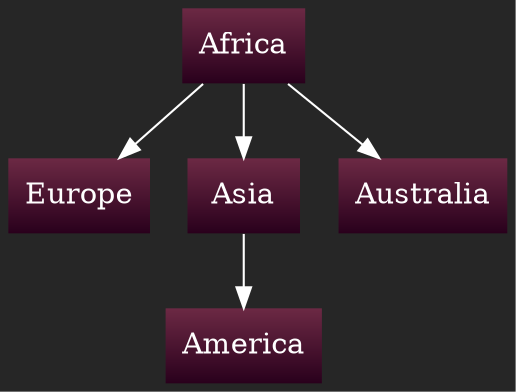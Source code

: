 digraph D {
rankdir = TB
style = filled
fontcolor = white
color = white
bgcolor = "#262626"
gradientangle = 0
dpi = 300
"cluster_55" [rankdir=TB, shape=box, penwidth=0, color=black, fontcolor=white, fillcolor="#6C2944:#29001C", style=filled, gradientangle=270.05, label="Africa"]
"cluster_56" [rankdir=TB, shape=box, penwidth=0, color=black, fontcolor=white, fillcolor="#6C2944:#29001C", style=filled, gradientangle=270.05, label="Europe"]
"cluster_55" -> "cluster_56" [color=white, penwidth=1, ltail="cluster_55", lhead="cluster_56"]
"cluster_57" [rankdir=TB, shape=box, penwidth=0, color=black, fontcolor=white, fillcolor="#6C2944:#29001C", style=filled, gradientangle=270.05, label="Asia"]
"cluster_58" [rankdir=TB, shape=box, penwidth=0, color=black, fontcolor=white, fillcolor="#6C2944:#29001C", style=filled, gradientangle=270.05, label="America"]
"cluster_57" -> "cluster_58" [color=white, penwidth=1, ltail="cluster_57", lhead="cluster_58"]
"cluster_55" -> "cluster_57" [color=white, penwidth=1, ltail="cluster_57", lhead="cluster_58"]
"cluster_59" [rankdir=TB, shape=box, penwidth=0, color=black, fontcolor=white, fillcolor="#6C2944:#29001C", style=filled, gradientangle=270.05, label="Australia"]
"cluster_55" -> "cluster_59" [color=white, penwidth=1, ltail="cluster_55", lhead="cluster_59"]
}